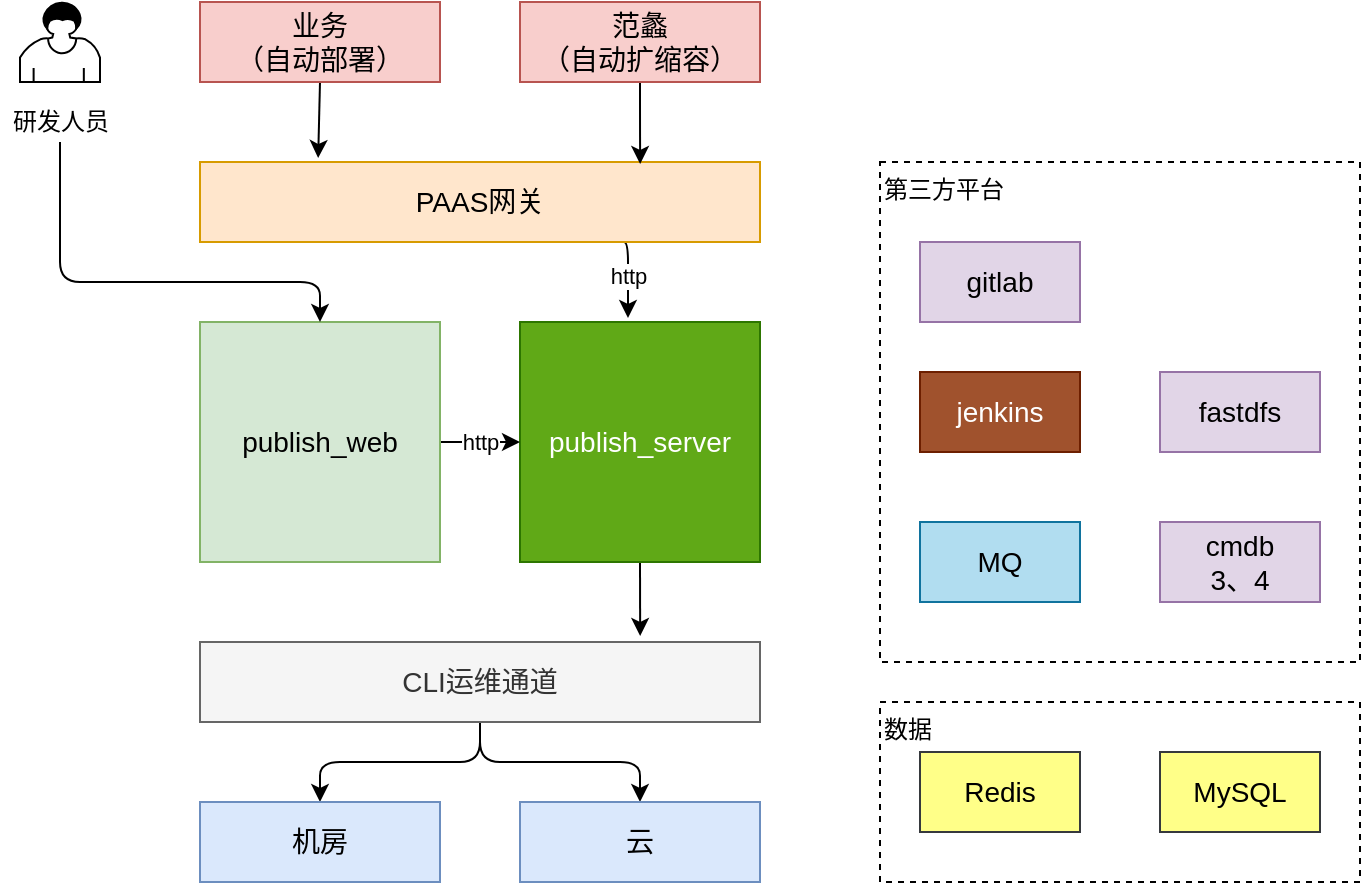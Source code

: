 <mxfile version="13.10.1" type="github">
  <diagram id="C5RBs43oDa-KdzZeNtuy" name="Page-1">
    <mxGraphModel dx="946" dy="759" grid="1" gridSize="10" guides="1" tooltips="1" connect="1" arrows="1" fold="1" page="1" pageScale="1" pageWidth="827" pageHeight="1169" math="0" shadow="0">
      <root>
        <mxCell id="WIyWlLk6GJQsqaUBKTNV-0" />
        <mxCell id="WIyWlLk6GJQsqaUBKTNV-1" parent="WIyWlLk6GJQsqaUBKTNV-0" />
        <mxCell id="NgFh_XxpmHCgzANnnH8Q-31" value="第三方平台" style="rounded=0;whiteSpace=wrap;html=1;sketch=0;dashed=1;align=left;horizontal=1;verticalAlign=top;" vertex="1" parent="WIyWlLk6GJQsqaUBKTNV-1">
          <mxGeometry x="540" y="160" width="240" height="250" as="geometry" />
        </mxCell>
        <mxCell id="NgFh_XxpmHCgzANnnH8Q-30" value="数据" style="rounded=0;whiteSpace=wrap;html=1;sketch=0;dashed=1;align=left;horizontal=1;verticalAlign=top;" vertex="1" parent="WIyWlLk6GJQsqaUBKTNV-1">
          <mxGeometry x="540" y="430" width="240" height="90" as="geometry" />
        </mxCell>
        <mxCell id="NgFh_XxpmHCgzANnnH8Q-13" value="http" style="edgeStyle=orthogonalEdgeStyle;curved=0;rounded=1;sketch=0;orthogonalLoop=1;jettySize=auto;html=1;exitX=0.75;exitY=1;exitDx=0;exitDy=0;entryX=0.45;entryY=-0.017;entryDx=0;entryDy=0;entryPerimeter=0;" edge="1" parent="WIyWlLk6GJQsqaUBKTNV-1" source="NgFh_XxpmHCgzANnnH8Q-0" target="NgFh_XxpmHCgzANnnH8Q-1">
          <mxGeometry relative="1" as="geometry" />
        </mxCell>
        <mxCell id="NgFh_XxpmHCgzANnnH8Q-0" value="PAAS网关" style="rounded=0;whiteSpace=wrap;html=1;fontSize=14;fillColor=#ffe6cc;strokeColor=#d79b00;" vertex="1" parent="WIyWlLk6GJQsqaUBKTNV-1">
          <mxGeometry x="200" y="160" width="280" height="40" as="geometry" />
        </mxCell>
        <mxCell id="NgFh_XxpmHCgzANnnH8Q-16" style="edgeStyle=orthogonalEdgeStyle;curved=0;rounded=1;sketch=0;orthogonalLoop=1;jettySize=auto;html=1;exitX=0.5;exitY=1;exitDx=0;exitDy=0;entryX=0.786;entryY=-0.075;entryDx=0;entryDy=0;entryPerimeter=0;" edge="1" parent="WIyWlLk6GJQsqaUBKTNV-1" source="NgFh_XxpmHCgzANnnH8Q-1" target="NgFh_XxpmHCgzANnnH8Q-4">
          <mxGeometry relative="1" as="geometry" />
        </mxCell>
        <mxCell id="NgFh_XxpmHCgzANnnH8Q-1" value="publish_server" style="rounded=0;whiteSpace=wrap;html=1;sketch=0;fontSize=14;fillColor=#60a917;strokeColor=#2D7600;fontColor=#ffffff;" vertex="1" parent="WIyWlLk6GJQsqaUBKTNV-1">
          <mxGeometry x="360" y="240" width="120" height="120" as="geometry" />
        </mxCell>
        <mxCell id="NgFh_XxpmHCgzANnnH8Q-15" style="edgeStyle=orthogonalEdgeStyle;curved=0;rounded=1;sketch=0;orthogonalLoop=1;jettySize=auto;html=1;exitX=0.5;exitY=1;exitDx=0;exitDy=0;entryX=0.211;entryY=-0.05;entryDx=0;entryDy=0;entryPerimeter=0;" edge="1" parent="WIyWlLk6GJQsqaUBKTNV-1" source="NgFh_XxpmHCgzANnnH8Q-2" target="NgFh_XxpmHCgzANnnH8Q-0">
          <mxGeometry relative="1" as="geometry" />
        </mxCell>
        <mxCell id="NgFh_XxpmHCgzANnnH8Q-2" value="业务&lt;br&gt;（自动部署）" style="rounded=0;whiteSpace=wrap;html=1;sketch=0;fontSize=14;fillColor=#f8cecc;strokeColor=#b85450;" vertex="1" parent="WIyWlLk6GJQsqaUBKTNV-1">
          <mxGeometry x="200" y="80" width="120" height="40" as="geometry" />
        </mxCell>
        <mxCell id="NgFh_XxpmHCgzANnnH8Q-14" style="edgeStyle=orthogonalEdgeStyle;curved=0;rounded=1;sketch=0;orthogonalLoop=1;jettySize=auto;html=1;exitX=0.5;exitY=1;exitDx=0;exitDy=0;entryX=0.786;entryY=0.025;entryDx=0;entryDy=0;entryPerimeter=0;" edge="1" parent="WIyWlLk6GJQsqaUBKTNV-1" source="NgFh_XxpmHCgzANnnH8Q-3" target="NgFh_XxpmHCgzANnnH8Q-0">
          <mxGeometry relative="1" as="geometry" />
        </mxCell>
        <mxCell id="NgFh_XxpmHCgzANnnH8Q-3" value="范蠡&lt;br&gt;（自动扩缩容）" style="rounded=0;whiteSpace=wrap;html=1;sketch=0;fontSize=14;fillColor=#f8cecc;strokeColor=#b85450;" vertex="1" parent="WIyWlLk6GJQsqaUBKTNV-1">
          <mxGeometry x="360" y="80" width="120" height="40" as="geometry" />
        </mxCell>
        <mxCell id="NgFh_XxpmHCgzANnnH8Q-19" style="edgeStyle=orthogonalEdgeStyle;curved=0;rounded=1;sketch=0;orthogonalLoop=1;jettySize=auto;html=1;exitX=0.5;exitY=1;exitDx=0;exitDy=0;entryX=0.5;entryY=0;entryDx=0;entryDy=0;" edge="1" parent="WIyWlLk6GJQsqaUBKTNV-1" source="NgFh_XxpmHCgzANnnH8Q-4" target="NgFh_XxpmHCgzANnnH8Q-17">
          <mxGeometry relative="1" as="geometry" />
        </mxCell>
        <mxCell id="NgFh_XxpmHCgzANnnH8Q-20" style="edgeStyle=orthogonalEdgeStyle;curved=0;rounded=1;sketch=0;orthogonalLoop=1;jettySize=auto;html=1;exitX=0.5;exitY=1;exitDx=0;exitDy=0;entryX=0.5;entryY=0;entryDx=0;entryDy=0;" edge="1" parent="WIyWlLk6GJQsqaUBKTNV-1" source="NgFh_XxpmHCgzANnnH8Q-4" target="NgFh_XxpmHCgzANnnH8Q-18">
          <mxGeometry relative="1" as="geometry" />
        </mxCell>
        <mxCell id="NgFh_XxpmHCgzANnnH8Q-4" value="CLI运维通道" style="rounded=0;whiteSpace=wrap;html=1;fontSize=14;fillColor=#f5f5f5;strokeColor=#666666;fontColor=#333333;" vertex="1" parent="WIyWlLk6GJQsqaUBKTNV-1">
          <mxGeometry x="200" y="400" width="280" height="40" as="geometry" />
        </mxCell>
        <mxCell id="NgFh_XxpmHCgzANnnH8Q-12" value="http" style="edgeStyle=orthogonalEdgeStyle;curved=0;rounded=1;sketch=0;orthogonalLoop=1;jettySize=auto;html=1;exitX=1;exitY=0.5;exitDx=0;exitDy=0;entryX=0;entryY=0.5;entryDx=0;entryDy=0;" edge="1" parent="WIyWlLk6GJQsqaUBKTNV-1" source="NgFh_XxpmHCgzANnnH8Q-6" target="NgFh_XxpmHCgzANnnH8Q-1">
          <mxGeometry relative="1" as="geometry" />
        </mxCell>
        <mxCell id="NgFh_XxpmHCgzANnnH8Q-6" value="publish_web" style="rounded=0;whiteSpace=wrap;html=1;fontSize=14;horizontal=1;fillColor=#d5e8d4;strokeColor=#82b366;" vertex="1" parent="WIyWlLk6GJQsqaUBKTNV-1">
          <mxGeometry x="200" y="240" width="120" height="120" as="geometry" />
        </mxCell>
        <mxCell id="NgFh_XxpmHCgzANnnH8Q-9" value="" style="shape=mxgraph.bpmn.user_task;html=1;outlineConnect=0;rounded=0;sketch=0;" vertex="1" parent="WIyWlLk6GJQsqaUBKTNV-1">
          <mxGeometry x="110" y="80" width="40" height="40" as="geometry" />
        </mxCell>
        <mxCell id="NgFh_XxpmHCgzANnnH8Q-24" style="edgeStyle=orthogonalEdgeStyle;curved=0;rounded=1;sketch=0;orthogonalLoop=1;jettySize=auto;html=1;entryX=0.5;entryY=0;entryDx=0;entryDy=0;" edge="1" parent="WIyWlLk6GJQsqaUBKTNV-1" source="NgFh_XxpmHCgzANnnH8Q-10" target="NgFh_XxpmHCgzANnnH8Q-6">
          <mxGeometry relative="1" as="geometry">
            <Array as="points">
              <mxPoint x="130" y="220" />
              <mxPoint x="260" y="220" />
            </Array>
          </mxGeometry>
        </mxCell>
        <mxCell id="NgFh_XxpmHCgzANnnH8Q-10" value="研发人员" style="text;html=1;align=center;verticalAlign=middle;resizable=0;points=[];autosize=1;" vertex="1" parent="WIyWlLk6GJQsqaUBKTNV-1">
          <mxGeometry x="100" y="130" width="60" height="20" as="geometry" />
        </mxCell>
        <mxCell id="NgFh_XxpmHCgzANnnH8Q-17" value="机房" style="rounded=0;whiteSpace=wrap;html=1;fontSize=14;fillColor=#dae8fc;strokeColor=#6c8ebf;" vertex="1" parent="WIyWlLk6GJQsqaUBKTNV-1">
          <mxGeometry x="200" y="480" width="120" height="40" as="geometry" />
        </mxCell>
        <mxCell id="NgFh_XxpmHCgzANnnH8Q-18" value="云" style="rounded=0;whiteSpace=wrap;html=1;fontSize=14;fillColor=#dae8fc;strokeColor=#6c8ebf;" vertex="1" parent="WIyWlLk6GJQsqaUBKTNV-1">
          <mxGeometry x="360" y="480" width="120" height="40" as="geometry" />
        </mxCell>
        <mxCell id="NgFh_XxpmHCgzANnnH8Q-23" value="fastdfs" style="rounded=0;whiteSpace=wrap;html=1;sketch=0;fontSize=14;fillColor=#e1d5e7;strokeColor=#9673a6;" vertex="1" parent="WIyWlLk6GJQsqaUBKTNV-1">
          <mxGeometry x="680" y="265" width="80" height="40" as="geometry" />
        </mxCell>
        <mxCell id="NgFh_XxpmHCgzANnnH8Q-25" value="cmdb&lt;br&gt;3、4" style="rounded=0;whiteSpace=wrap;html=1;sketch=0;fontSize=14;fillColor=#e1d5e7;strokeColor=#9673a6;" vertex="1" parent="WIyWlLk6GJQsqaUBKTNV-1">
          <mxGeometry x="680" y="340" width="80" height="40" as="geometry" />
        </mxCell>
        <mxCell id="NgFh_XxpmHCgzANnnH8Q-27" value="Redis" style="rounded=0;whiteSpace=wrap;html=1;sketch=0;fontSize=14;fillColor=#ffff88;strokeColor=#36393d;" vertex="1" parent="WIyWlLk6GJQsqaUBKTNV-1">
          <mxGeometry x="560" y="455" width="80" height="40" as="geometry" />
        </mxCell>
        <mxCell id="NgFh_XxpmHCgzANnnH8Q-28" value="MySQL" style="rounded=0;whiteSpace=wrap;html=1;sketch=0;fontSize=14;fillColor=#ffff88;strokeColor=#36393d;" vertex="1" parent="WIyWlLk6GJQsqaUBKTNV-1">
          <mxGeometry x="680" y="455" width="80" height="40" as="geometry" />
        </mxCell>
        <mxCell id="NgFh_XxpmHCgzANnnH8Q-21" value="gitlab" style="rounded=0;whiteSpace=wrap;html=1;sketch=0;fontSize=14;fillColor=#e1d5e7;strokeColor=#9673a6;shadow=0;" vertex="1" parent="WIyWlLk6GJQsqaUBKTNV-1">
          <mxGeometry x="560" y="200" width="80" height="40" as="geometry" />
        </mxCell>
        <mxCell id="NgFh_XxpmHCgzANnnH8Q-22" value="jenkins" style="rounded=0;whiteSpace=wrap;html=1;sketch=0;fontSize=14;fillColor=#a0522d;strokeColor=#6D1F00;fontColor=#ffffff;shadow=0;" vertex="1" parent="WIyWlLk6GJQsqaUBKTNV-1">
          <mxGeometry x="560" y="265" width="80" height="40" as="geometry" />
        </mxCell>
        <mxCell id="NgFh_XxpmHCgzANnnH8Q-26" value="MQ" style="rounded=0;whiteSpace=wrap;html=1;sketch=0;fontSize=14;fillColor=#b1ddf0;strokeColor=#10739e;shadow=0;" vertex="1" parent="WIyWlLk6GJQsqaUBKTNV-1">
          <mxGeometry x="560" y="340" width="80" height="40" as="geometry" />
        </mxCell>
      </root>
    </mxGraphModel>
  </diagram>
</mxfile>
